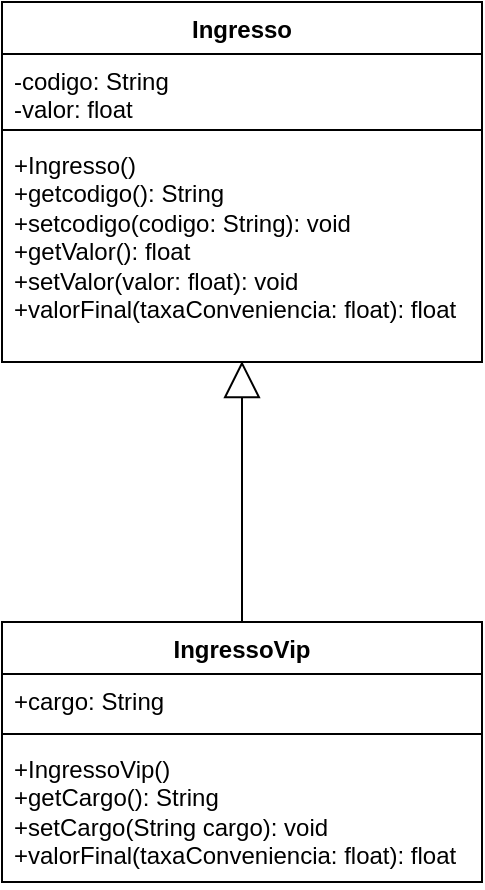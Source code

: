 <mxfile version="24.1.0" type="github">
  <diagram id="C5RBs43oDa-KdzZeNtuy" name="Page-1">
    <mxGraphModel dx="1050" dy="522" grid="1" gridSize="10" guides="1" tooltips="1" connect="1" arrows="1" fold="1" page="1" pageScale="1" pageWidth="827" pageHeight="1169" math="0" shadow="0">
      <root>
        <mxCell id="WIyWlLk6GJQsqaUBKTNV-0" />
        <mxCell id="WIyWlLk6GJQsqaUBKTNV-1" parent="WIyWlLk6GJQsqaUBKTNV-0" />
        <mxCell id="cpNdUv4uOsa0JAdKZNn4-0" value="Ingresso" style="swimlane;fontStyle=1;align=center;verticalAlign=top;childLayout=stackLayout;horizontal=1;startSize=26;horizontalStack=0;resizeParent=1;resizeParentMax=0;resizeLast=0;collapsible=1;marginBottom=0;whiteSpace=wrap;html=1;" vertex="1" parent="WIyWlLk6GJQsqaUBKTNV-1">
          <mxGeometry x="230" y="80" width="240" height="180" as="geometry" />
        </mxCell>
        <mxCell id="cpNdUv4uOsa0JAdKZNn4-1" value="-codigo: String&lt;div&gt;-valor: float&lt;/div&gt;" style="text;strokeColor=none;fillColor=none;align=left;verticalAlign=top;spacingLeft=4;spacingRight=4;overflow=hidden;rotatable=0;points=[[0,0.5],[1,0.5]];portConstraint=eastwest;whiteSpace=wrap;html=1;" vertex="1" parent="cpNdUv4uOsa0JAdKZNn4-0">
          <mxGeometry y="26" width="240" height="34" as="geometry" />
        </mxCell>
        <mxCell id="cpNdUv4uOsa0JAdKZNn4-2" value="" style="line;strokeWidth=1;fillColor=none;align=left;verticalAlign=middle;spacingTop=-1;spacingLeft=3;spacingRight=3;rotatable=0;labelPosition=right;points=[];portConstraint=eastwest;strokeColor=inherit;" vertex="1" parent="cpNdUv4uOsa0JAdKZNn4-0">
          <mxGeometry y="60" width="240" height="8" as="geometry" />
        </mxCell>
        <mxCell id="cpNdUv4uOsa0JAdKZNn4-3" value="+Ingresso()&lt;div&gt;+getcodigo(): String&lt;/div&gt;&lt;div&gt;+setcodigo(codigo: String): void&lt;/div&gt;&lt;div&gt;+getValor(): float&lt;/div&gt;&lt;div&gt;+setValor(valor: float): void&lt;/div&gt;&lt;div&gt;+valorFinal(taxaConveniencia: float): float&lt;/div&gt;" style="text;strokeColor=none;fillColor=none;align=left;verticalAlign=top;spacingLeft=4;spacingRight=4;overflow=hidden;rotatable=0;points=[[0,0.5],[1,0.5]];portConstraint=eastwest;whiteSpace=wrap;html=1;" vertex="1" parent="cpNdUv4uOsa0JAdKZNn4-0">
          <mxGeometry y="68" width="240" height="112" as="geometry" />
        </mxCell>
        <mxCell id="cpNdUv4uOsa0JAdKZNn4-4" value="IngressoVip" style="swimlane;fontStyle=1;align=center;verticalAlign=top;childLayout=stackLayout;horizontal=1;startSize=26;horizontalStack=0;resizeParent=1;resizeParentMax=0;resizeLast=0;collapsible=1;marginBottom=0;whiteSpace=wrap;html=1;" vertex="1" parent="WIyWlLk6GJQsqaUBKTNV-1">
          <mxGeometry x="230" y="390" width="240" height="130" as="geometry" />
        </mxCell>
        <mxCell id="cpNdUv4uOsa0JAdKZNn4-5" value="+cargo: String" style="text;strokeColor=none;fillColor=none;align=left;verticalAlign=top;spacingLeft=4;spacingRight=4;overflow=hidden;rotatable=0;points=[[0,0.5],[1,0.5]];portConstraint=eastwest;whiteSpace=wrap;html=1;" vertex="1" parent="cpNdUv4uOsa0JAdKZNn4-4">
          <mxGeometry y="26" width="240" height="26" as="geometry" />
        </mxCell>
        <mxCell id="cpNdUv4uOsa0JAdKZNn4-6" value="" style="line;strokeWidth=1;fillColor=none;align=left;verticalAlign=middle;spacingTop=-1;spacingLeft=3;spacingRight=3;rotatable=0;labelPosition=right;points=[];portConstraint=eastwest;strokeColor=inherit;" vertex="1" parent="cpNdUv4uOsa0JAdKZNn4-4">
          <mxGeometry y="52" width="240" height="8" as="geometry" />
        </mxCell>
        <mxCell id="cpNdUv4uOsa0JAdKZNn4-7" value="+IngressoVip()&lt;div&gt;+getCargo(): String&lt;/div&gt;&lt;div&gt;+setCargo(String cargo): void&lt;/div&gt;&lt;div&gt;+valorFinal(taxaConveniencia: float): float&lt;br&gt;&lt;/div&gt;" style="text;strokeColor=none;fillColor=none;align=left;verticalAlign=top;spacingLeft=4;spacingRight=4;overflow=hidden;rotatable=0;points=[[0,0.5],[1,0.5]];portConstraint=eastwest;whiteSpace=wrap;html=1;" vertex="1" parent="cpNdUv4uOsa0JAdKZNn4-4">
          <mxGeometry y="60" width="240" height="70" as="geometry" />
        </mxCell>
        <mxCell id="cpNdUv4uOsa0JAdKZNn4-8" value="" style="endArrow=block;endSize=16;endFill=0;html=1;rounded=0;exitX=0.5;exitY=0;exitDx=0;exitDy=0;entryX=0.5;entryY=0.996;entryDx=0;entryDy=0;entryPerimeter=0;" edge="1" parent="WIyWlLk6GJQsqaUBKTNV-1" source="cpNdUv4uOsa0JAdKZNn4-4" target="cpNdUv4uOsa0JAdKZNn4-3">
          <mxGeometry width="160" relative="1" as="geometry">
            <mxPoint x="350" y="300" as="sourcePoint" />
            <mxPoint x="510" y="300" as="targetPoint" />
          </mxGeometry>
        </mxCell>
      </root>
    </mxGraphModel>
  </diagram>
</mxfile>
